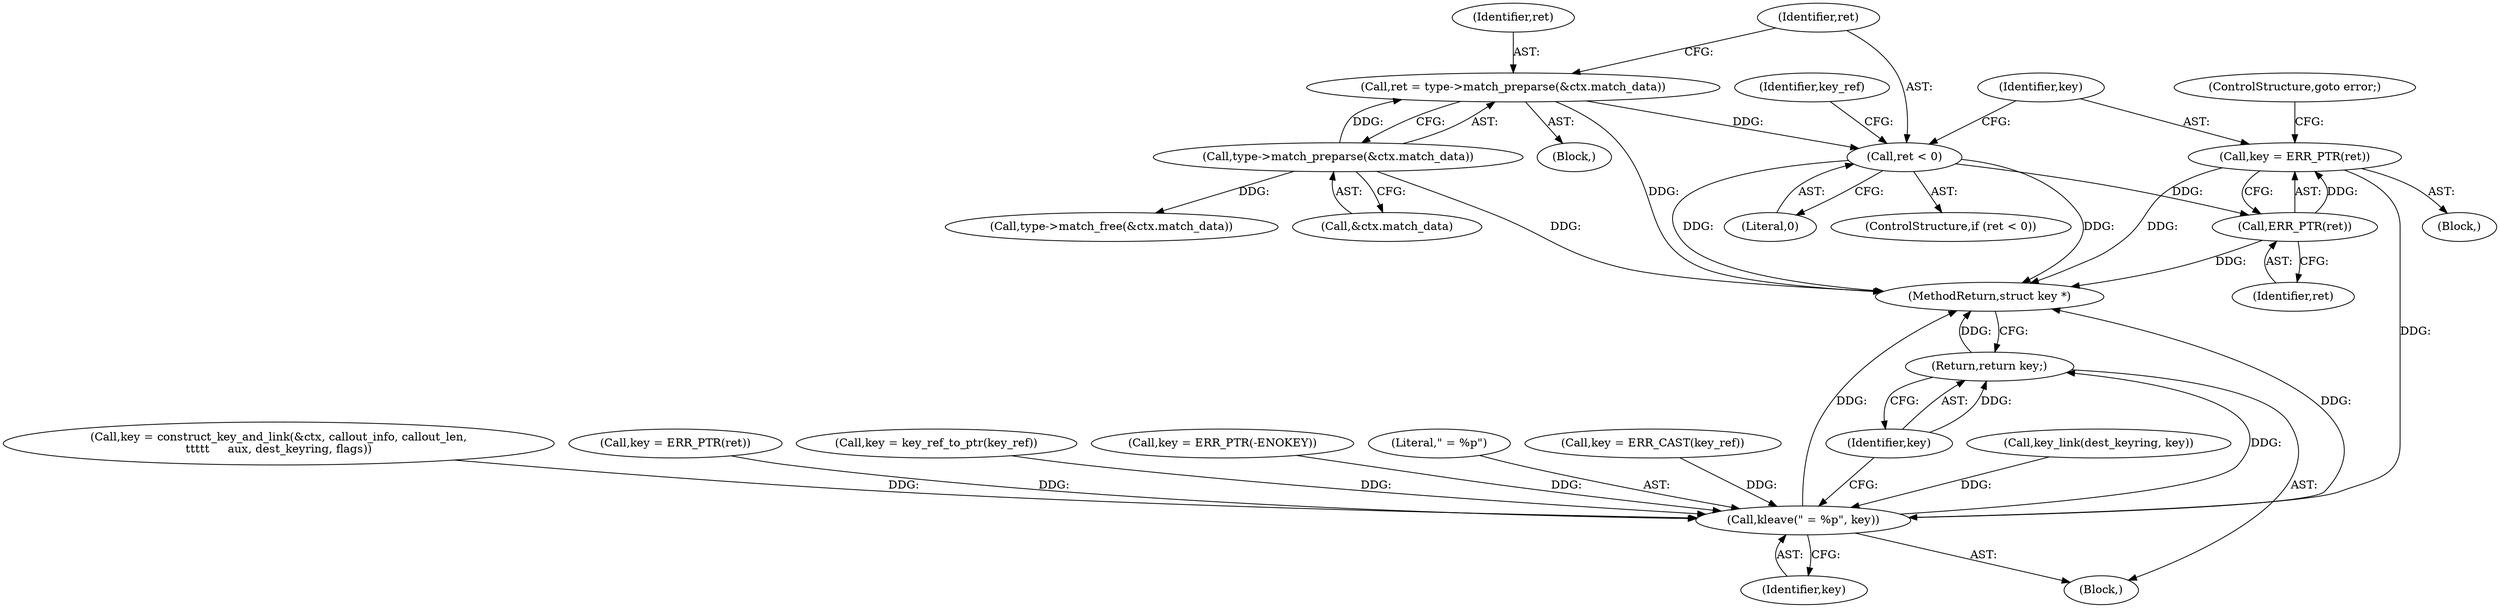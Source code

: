 digraph "0_linux_c06cfb08b88dfbe13be44a69ae2fdc3a7c902d81_4@pointer" {
"1000151" [label="(Call,key = ERR_PTR(ret))"];
"1000153" [label="(Call,ERR_PTR(ret))"];
"1000147" [label="(Call,ret < 0)"];
"1000139" [label="(Call,ret = type->match_preparse(&ctx.match_data))"];
"1000141" [label="(Call,type->match_preparse(&ctx.match_data))"];
"1000239" [label="(Call,kleave(\" = %p\", key))"];
"1000242" [label="(Return,return key;)"];
"1000150" [label="(Block,)"];
"1000149" [label="(Literal,0)"];
"1000141" [label="(Call,type->match_preparse(&ctx.match_data))"];
"1000151" [label="(Call,key = ERR_PTR(ret))"];
"1000147" [label="(Call,ret < 0)"];
"1000153" [label="(Call,ERR_PTR(ret))"];
"1000146" [label="(ControlStructure,if (ret < 0))"];
"1000233" [label="(Call,type->match_free(&ctx.match_data))"];
"1000152" [label="(Identifier,key)"];
"1000241" [label="(Identifier,key)"];
"1000178" [label="(Call,key_link(dest_keyring, key))"];
"1000243" [label="(Identifier,key)"];
"1000157" [label="(Identifier,key_ref)"];
"1000218" [label="(Call,key = construct_key_and_link(&ctx, callout_info, callout_len,\n\t\t\t\t\t     aux, dest_keyring, flags))"];
"1000139" [label="(Call,ret = type->match_preparse(&ctx.match_data))"];
"1000242" [label="(Return,return key;)"];
"1000190" [label="(Call,key = ERR_PTR(ret))"];
"1000166" [label="(Call,key = key_ref_to_ptr(key_ref))"];
"1000148" [label="(Identifier,ret)"];
"1000155" [label="(ControlStructure,goto error;)"];
"1000138" [label="(Block,)"];
"1000209" [label="(Call,key = ERR_PTR(-ENOKEY))"];
"1000240" [label="(Literal,\" = %p\")"];
"1000154" [label="(Identifier,ret)"];
"1000140" [label="(Identifier,ret)"];
"1000142" [label="(Call,&ctx.match_data)"];
"1000244" [label="(MethodReturn,struct key *)"];
"1000239" [label="(Call,kleave(\" = %p\", key))"];
"1000203" [label="(Call,key = ERR_CAST(key_ref))"];
"1000110" [label="(Block,)"];
"1000151" -> "1000150"  [label="AST: "];
"1000151" -> "1000153"  [label="CFG: "];
"1000152" -> "1000151"  [label="AST: "];
"1000153" -> "1000151"  [label="AST: "];
"1000155" -> "1000151"  [label="CFG: "];
"1000151" -> "1000244"  [label="DDG: "];
"1000153" -> "1000151"  [label="DDG: "];
"1000151" -> "1000239"  [label="DDG: "];
"1000153" -> "1000154"  [label="CFG: "];
"1000154" -> "1000153"  [label="AST: "];
"1000153" -> "1000244"  [label="DDG: "];
"1000147" -> "1000153"  [label="DDG: "];
"1000147" -> "1000146"  [label="AST: "];
"1000147" -> "1000149"  [label="CFG: "];
"1000148" -> "1000147"  [label="AST: "];
"1000149" -> "1000147"  [label="AST: "];
"1000152" -> "1000147"  [label="CFG: "];
"1000157" -> "1000147"  [label="CFG: "];
"1000147" -> "1000244"  [label="DDG: "];
"1000147" -> "1000244"  [label="DDG: "];
"1000139" -> "1000147"  [label="DDG: "];
"1000139" -> "1000138"  [label="AST: "];
"1000139" -> "1000141"  [label="CFG: "];
"1000140" -> "1000139"  [label="AST: "];
"1000141" -> "1000139"  [label="AST: "];
"1000148" -> "1000139"  [label="CFG: "];
"1000139" -> "1000244"  [label="DDG: "];
"1000141" -> "1000139"  [label="DDG: "];
"1000141" -> "1000142"  [label="CFG: "];
"1000142" -> "1000141"  [label="AST: "];
"1000141" -> "1000244"  [label="DDG: "];
"1000141" -> "1000233"  [label="DDG: "];
"1000239" -> "1000110"  [label="AST: "];
"1000239" -> "1000241"  [label="CFG: "];
"1000240" -> "1000239"  [label="AST: "];
"1000241" -> "1000239"  [label="AST: "];
"1000243" -> "1000239"  [label="CFG: "];
"1000239" -> "1000244"  [label="DDG: "];
"1000239" -> "1000244"  [label="DDG: "];
"1000209" -> "1000239"  [label="DDG: "];
"1000218" -> "1000239"  [label="DDG: "];
"1000166" -> "1000239"  [label="DDG: "];
"1000203" -> "1000239"  [label="DDG: "];
"1000190" -> "1000239"  [label="DDG: "];
"1000178" -> "1000239"  [label="DDG: "];
"1000239" -> "1000242"  [label="DDG: "];
"1000242" -> "1000110"  [label="AST: "];
"1000242" -> "1000243"  [label="CFG: "];
"1000243" -> "1000242"  [label="AST: "];
"1000244" -> "1000242"  [label="CFG: "];
"1000242" -> "1000244"  [label="DDG: "];
"1000243" -> "1000242"  [label="DDG: "];
}
